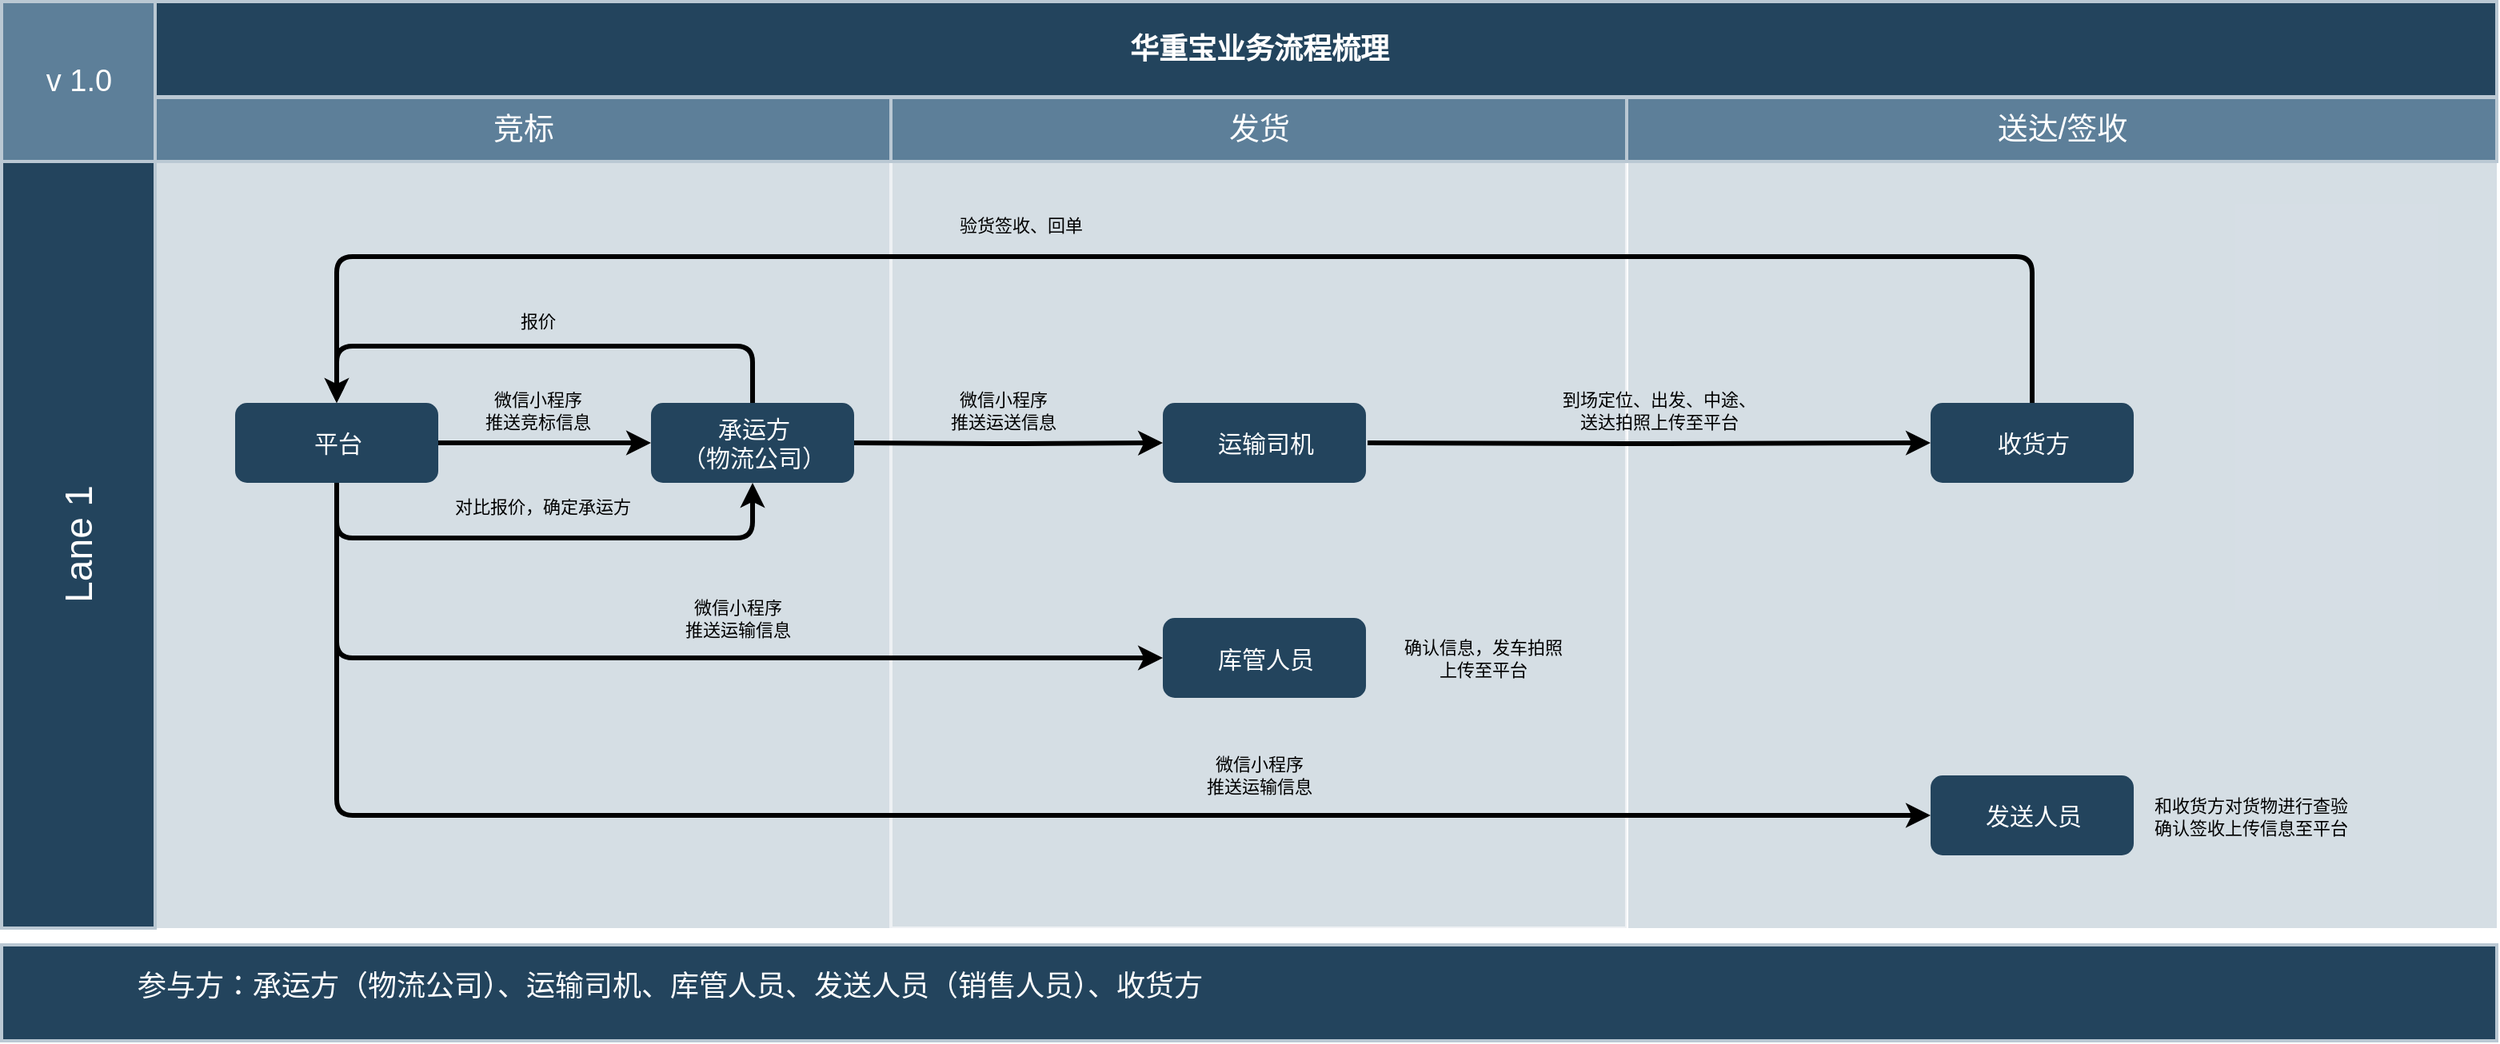 <mxfile version="14.4.2" type="github">
  <diagram id="6a731a19-8d31-9384-78a2-239565b7b9f0" name="Page-1">
    <mxGraphModel dx="1786" dy="332" grid="1" gridSize="10" guides="1" tooltips="1" connect="1" arrows="1" fold="1" page="1" pageScale="1" pageWidth="1169" pageHeight="827" background="#ffffff" math="0" shadow="0">
      <root>
        <mxCell id="0" />
        <mxCell id="1" parent="0" />
        <mxCell id="56" value="" style="strokeColor=#BAC8D3;fillColor=#23445D;fontSize=24;strokeWidth=2;fontFamily=Helvetica;html=1;fontColor=#FFFFFF;fontStyle=0;spacingBottom=8;spacingRight=0;spacingLeft=83;" parent="1" vertex="1">
          <mxGeometry x="86" y="880" width="1554" height="59.5" as="geometry" />
        </mxCell>
        <mxCell id="57" value="Lane 1" style="strokeColor=#BAC8D3;fillColor=#23445D;fontSize=24;strokeWidth=2;horizontal=0;fontFamily=Helvetica;html=1;fontColor=#FFFFFF;fontStyle=0" parent="1" vertex="1">
          <mxGeometry x="80" y="980" width="96" height="479.5" as="geometry" />
        </mxCell>
        <mxCell id="59" value="v 1.0" style="strokeColor=#BAC8D3;fillColor=#5d7f99;fontSize=19;strokeWidth=2;fontFamily=Helvetica;html=1;labelBackgroundColor=none;fontColor=#FFFFFF;" parent="1" vertex="1">
          <mxGeometry x="80" y="880" width="96" height="100" as="geometry" />
        </mxCell>
        <mxCell id="68" value="" style="fontSize=18;strokeWidth=2;fontFamily=Helvetica;html=1;opacity=60;fillColor=#BAC8D3;strokeColor=none;" parent="1" vertex="1">
          <mxGeometry x="176" y="980" width="460" height="479.5" as="geometry" />
        </mxCell>
        <mxCell id="75" value="" style="fillColor=#BAC8D3;fontSize=18;strokeWidth=2;fontFamily=Helvetica;html=1;opacity=60;strokeColor=#FFFFFF;" parent="1" vertex="1">
          <mxGeometry x="636" y="980" width="460" height="479.5" as="geometry" />
        </mxCell>
        <mxCell id="82" value="" style="fillColor=#BAC8D3;fontSize=18;strokeWidth=2;fontFamily=Helvetica;html=1;opacity=60;strokeColor=none;" parent="1" vertex="1">
          <mxGeometry x="1097" y="980" width="543" height="479.5" as="geometry" />
        </mxCell>
        <mxCell id="7qqxTw3-X2iS1NOS_GF2-146" style="edgeStyle=orthogonalEdgeStyle;rounded=1;orthogonalLoop=1;jettySize=auto;html=1;strokeWidth=3;labelBackgroundColor=none;" parent="1" source="90" target="7qqxTw3-X2iS1NOS_GF2-148" edge="1">
          <mxGeometry relative="1" as="geometry">
            <mxPoint x="487.004" y="1156" as="targetPoint" />
            <Array as="points" />
          </mxGeometry>
        </mxCell>
        <mxCell id="7qqxTw3-X2iS1NOS_GF2-147" value="微信小程序&lt;br&gt;推送竞标信息" style="edgeLabel;html=1;align=center;verticalAlign=middle;resizable=0;points=[];labelBackgroundColor=none;" parent="7qqxTw3-X2iS1NOS_GF2-146" vertex="1" connectable="0">
          <mxGeometry x="0.029" y="3" relative="1" as="geometry">
            <mxPoint x="-6.67" y="-17.5" as="offset" />
          </mxGeometry>
        </mxCell>
        <mxCell id="7qqxTw3-X2iS1NOS_GF2-157" value="报价" style="edgeLabel;html=1;align=center;verticalAlign=middle;resizable=0;points=[];labelBackgroundColor=none;" parent="7qqxTw3-X2iS1NOS_GF2-146" vertex="1" connectable="0">
          <mxGeometry x="0.029" y="3" relative="1" as="geometry">
            <mxPoint x="-6.67" y="-73.5" as="offset" />
          </mxGeometry>
        </mxCell>
        <mxCell id="KT8iSGotmhucU1nDhIRb-174" value="验货签收、回单" style="edgeLabel;html=1;align=center;verticalAlign=middle;resizable=0;points=[];labelBackgroundColor=none;" vertex="1" connectable="0" parent="7qqxTw3-X2iS1NOS_GF2-146">
          <mxGeometry x="0.029" y="3" relative="1" as="geometry">
            <mxPoint x="295" y="-133.5" as="offset" />
          </mxGeometry>
        </mxCell>
        <mxCell id="7qqxTw3-X2iS1NOS_GF2-155" style="edgeStyle=orthogonalEdgeStyle;rounded=1;orthogonalLoop=1;jettySize=auto;html=1;entryX=0.5;entryY=0;entryDx=0;entryDy=0;labelBackgroundColor=none;strokeWidth=3;exitX=0.5;exitY=0;exitDx=0;exitDy=0;" parent="1" source="7qqxTw3-X2iS1NOS_GF2-148" target="90" edge="1">
          <mxGeometry relative="1" as="geometry">
            <Array as="points">
              <mxPoint x="550" y="1095.5" />
              <mxPoint x="290" y="1095.5" />
            </Array>
          </mxGeometry>
        </mxCell>
        <mxCell id="90" value="&lt;font color=&quot;#ffffff&quot;&gt;&lt;span style=&quot;font-size: 15px&quot;&gt;平台&lt;/span&gt;&lt;/font&gt;" style="rounded=1;fillColor=#23445D;strokeColor=none;strokeWidth=2;fontFamily=Helvetica;html=1;gradientColor=none;" parent="1" vertex="1">
          <mxGeometry x="226.005" y="1131" width="127" height="50" as="geometry" />
        </mxCell>
        <mxCell id="7qqxTw3-X2iS1NOS_GF2-148" value="&lt;font color=&quot;#ffffff&quot;&gt;&lt;span style=&quot;font-size: 15px&quot;&gt;承运方&lt;br&gt;（物流公司）&lt;/span&gt;&lt;/font&gt;" style="rounded=1;fillColor=#23445D;strokeColor=none;strokeWidth=2;fontFamily=Helvetica;html=1;gradientColor=none;" parent="1" vertex="1">
          <mxGeometry x="486.005" y="1131" width="127" height="50" as="geometry" />
        </mxCell>
        <mxCell id="7qqxTw3-X2iS1NOS_GF2-149" style="edgeStyle=orthogonalEdgeStyle;rounded=1;orthogonalLoop=1;jettySize=auto;html=1;strokeWidth=3;labelBackgroundColor=none;exitX=0.5;exitY=1;exitDx=0;exitDy=0;entryX=0.5;entryY=1;entryDx=0;entryDy=0;" parent="1" source="90" target="7qqxTw3-X2iS1NOS_GF2-148" edge="1">
          <mxGeometry relative="1" as="geometry">
            <mxPoint x="486" y="1166.5" as="sourcePoint" />
            <mxPoint x="487.004" y="1156" as="targetPoint" />
            <Array as="points">
              <mxPoint x="290" y="1215.5" />
              <mxPoint x="550" y="1215.5" />
            </Array>
          </mxGeometry>
        </mxCell>
        <mxCell id="7qqxTw3-X2iS1NOS_GF2-150" value="对比报价，确定承运方" style="edgeLabel;html=1;align=center;verticalAlign=middle;resizable=0;points=[];labelBackgroundColor=none;" parent="7qqxTw3-X2iS1NOS_GF2-149" vertex="1" connectable="0">
          <mxGeometry x="0.029" y="3" relative="1" as="geometry">
            <mxPoint x="-6.67" y="-17" as="offset" />
          </mxGeometry>
        </mxCell>
        <mxCell id="KT8iSGotmhucU1nDhIRb-145" value="&lt;font color=&quot;#ffffff&quot;&gt;&lt;span style=&quot;font-size: 15px&quot;&gt;运输司机&lt;/span&gt;&lt;/font&gt;" style="rounded=1;fillColor=#23445D;strokeColor=none;strokeWidth=2;fontFamily=Helvetica;html=1;gradientColor=none;" vertex="1" parent="1">
          <mxGeometry x="806.005" y="1131" width="127" height="50" as="geometry" />
        </mxCell>
        <mxCell id="KT8iSGotmhucU1nDhIRb-146" style="edgeStyle=orthogonalEdgeStyle;rounded=1;orthogonalLoop=1;jettySize=auto;html=1;strokeWidth=3;labelBackgroundColor=none;" edge="1" target="KT8iSGotmhucU1nDhIRb-145" parent="1">
          <mxGeometry relative="1" as="geometry">
            <mxPoint x="747.004" y="1156" as="targetPoint" />
            <Array as="points" />
            <mxPoint x="613.005" y="1156" as="sourcePoint" />
          </mxGeometry>
        </mxCell>
        <mxCell id="KT8iSGotmhucU1nDhIRb-147" value="微信小程序&lt;br&gt;推送运送信息" style="edgeLabel;html=1;align=center;verticalAlign=middle;resizable=0;points=[];labelBackgroundColor=none;" vertex="1" connectable="0" parent="KT8iSGotmhucU1nDhIRb-146">
          <mxGeometry x="0.029" y="3" relative="1" as="geometry">
            <mxPoint x="-6.67" y="-17.5" as="offset" />
          </mxGeometry>
        </mxCell>
        <mxCell id="KT8iSGotmhucU1nDhIRb-149" style="edgeStyle=orthogonalEdgeStyle;rounded=1;orthogonalLoop=1;jettySize=auto;html=1;strokeWidth=3;labelBackgroundColor=none;" edge="1" target="KT8iSGotmhucU1nDhIRb-151" parent="1">
          <mxGeometry relative="1" as="geometry">
            <mxPoint x="1068.004" y="1156" as="targetPoint" />
            <Array as="points" />
            <mxPoint x="934.005" y="1156" as="sourcePoint" />
          </mxGeometry>
        </mxCell>
        <mxCell id="KT8iSGotmhucU1nDhIRb-150" value="到场定位、出发、中途、&lt;br&gt;送达拍照上传至平台" style="edgeLabel;html=1;align=center;verticalAlign=middle;resizable=0;points=[];labelBackgroundColor=none;" vertex="1" connectable="0" parent="KT8iSGotmhucU1nDhIRb-149">
          <mxGeometry x="0.029" y="3" relative="1" as="geometry">
            <mxPoint x="0.33" y="-17.5" as="offset" />
          </mxGeometry>
        </mxCell>
        <mxCell id="KT8iSGotmhucU1nDhIRb-162" value="确认信息，发车拍照&lt;br&gt;上传至平台" style="edgeLabel;html=1;align=center;verticalAlign=middle;resizable=0;points=[];labelBackgroundColor=none;" vertex="1" connectable="0" parent="KT8iSGotmhucU1nDhIRb-149">
          <mxGeometry x="0.029" y="3" relative="1" as="geometry">
            <mxPoint x="-109.18" y="137.5" as="offset" />
          </mxGeometry>
        </mxCell>
        <mxCell id="KT8iSGotmhucU1nDhIRb-180" value="和收货方对货物进行查验&lt;br&gt;确认签收上传信息至平台" style="edgeLabel;html=1;align=center;verticalAlign=middle;resizable=0;points=[];labelBackgroundColor=none;" vertex="1" connectable="0" parent="KT8iSGotmhucU1nDhIRb-149">
          <mxGeometry x="0.029" y="3" relative="1" as="geometry">
            <mxPoint x="370.82" y="236.5" as="offset" />
          </mxGeometry>
        </mxCell>
        <mxCell id="KT8iSGotmhucU1nDhIRb-172" style="edgeStyle=orthogonalEdgeStyle;rounded=1;orthogonalLoop=1;jettySize=auto;html=1;entryX=0.5;entryY=0;entryDx=0;entryDy=0;startArrow=none;startFill=0;startSize=6;endSize=0;strokeWidth=3;exitX=0.5;exitY=0;exitDx=0;exitDy=0;" edge="1" parent="1" source="KT8iSGotmhucU1nDhIRb-151" target="90">
          <mxGeometry relative="1" as="geometry">
            <Array as="points">
              <mxPoint x="1349" y="1039.5" />
              <mxPoint x="289" y="1039.5" />
            </Array>
          </mxGeometry>
        </mxCell>
        <mxCell id="KT8iSGotmhucU1nDhIRb-151" value="&lt;font color=&quot;#ffffff&quot;&gt;&lt;span style=&quot;font-size: 15px&quot;&gt;收货方&lt;/span&gt;&lt;/font&gt;" style="rounded=1;fillColor=#23445D;strokeColor=none;strokeWidth=2;fontFamily=Helvetica;html=1;gradientColor=none;" vertex="1" parent="1">
          <mxGeometry x="1286.005" y="1131" width="127" height="50" as="geometry" />
        </mxCell>
        <mxCell id="KT8iSGotmhucU1nDhIRb-153" value="&lt;font color=&quot;#ffffff&quot;&gt;&lt;span style=&quot;font-size: 15px&quot;&gt;库管人员&lt;/span&gt;&lt;/font&gt;" style="rounded=1;fillColor=#23445D;strokeColor=none;strokeWidth=2;fontFamily=Helvetica;html=1;gradientColor=none;" vertex="1" parent="1">
          <mxGeometry x="806.005" y="1265.5" width="127" height="50" as="geometry" />
        </mxCell>
        <mxCell id="KT8iSGotmhucU1nDhIRb-154" style="edgeStyle=orthogonalEdgeStyle;rounded=1;orthogonalLoop=1;jettySize=auto;html=1;strokeWidth=3;labelBackgroundColor=none;exitX=0.5;exitY=1;exitDx=0;exitDy=0;entryX=0;entryY=0.5;entryDx=0;entryDy=0;" edge="1" parent="1" source="90" target="KT8iSGotmhucU1nDhIRb-153">
          <mxGeometry relative="1" as="geometry">
            <mxPoint x="289.505" y="1181" as="sourcePoint" />
            <mxPoint x="549.505" y="1181" as="targetPoint" />
            <Array as="points">
              <mxPoint x="290" y="1290.5" />
            </Array>
          </mxGeometry>
        </mxCell>
        <mxCell id="KT8iSGotmhucU1nDhIRb-155" value="微信小程序&lt;br&gt;推送运输信息" style="edgeLabel;html=1;align=center;verticalAlign=middle;resizable=0;points=[];labelBackgroundColor=none;" vertex="1" connectable="0" parent="KT8iSGotmhucU1nDhIRb-154">
          <mxGeometry x="0.029" y="3" relative="1" as="geometry">
            <mxPoint x="38.23" y="-22.03" as="offset" />
          </mxGeometry>
        </mxCell>
        <mxCell id="KT8iSGotmhucU1nDhIRb-175" value="&lt;font color=&quot;#ffffff&quot;&gt;&lt;span style=&quot;font-size: 15px&quot;&gt;发送人员&lt;/span&gt;&lt;/font&gt;" style="rounded=1;fillColor=#23445D;strokeColor=none;strokeWidth=2;fontFamily=Helvetica;html=1;gradientColor=none;" vertex="1" parent="1">
          <mxGeometry x="1286.005" y="1364" width="127" height="50" as="geometry" />
        </mxCell>
        <mxCell id="KT8iSGotmhucU1nDhIRb-176" style="edgeStyle=orthogonalEdgeStyle;rounded=1;orthogonalLoop=1;jettySize=auto;html=1;strokeWidth=3;labelBackgroundColor=none;exitX=0.5;exitY=1;exitDx=0;exitDy=0;entryX=0;entryY=0.5;entryDx=0;entryDy=0;" edge="1" target="KT8iSGotmhucU1nDhIRb-175" parent="1" source="90">
          <mxGeometry relative="1" as="geometry">
            <mxPoint x="289.505" y="1279.5" as="sourcePoint" />
            <mxPoint x="549.505" y="1279.5" as="targetPoint" />
            <Array as="points">
              <mxPoint x="290" y="1389.5" />
            </Array>
          </mxGeometry>
        </mxCell>
        <mxCell id="KT8iSGotmhucU1nDhIRb-177" value="微信小程序&lt;br&gt;推送运输信息" style="edgeLabel;html=1;align=center;verticalAlign=middle;resizable=0;points=[];labelBackgroundColor=none;" vertex="1" connectable="0" parent="KT8iSGotmhucU1nDhIRb-176">
          <mxGeometry x="0.029" y="3" relative="1" as="geometry">
            <mxPoint x="164.5" y="-22.03" as="offset" />
          </mxGeometry>
        </mxCell>
        <mxCell id="141" value="竞标" style="strokeColor=#BAC8D3;fillColor=#5d7f99;fontSize=19;strokeWidth=2;fontFamily=Helvetica;html=1;labelBackgroundColor=none;fontColor=#FFFFFF;" parent="1" vertex="1">
          <mxGeometry x="176" y="940" width="460" height="40" as="geometry" />
        </mxCell>
        <mxCell id="142" value="发货" style="strokeColor=#BAC8D3;fillColor=#5d7f99;fontSize=19;strokeWidth=2;fontFamily=Helvetica;html=1;labelBackgroundColor=none;fontColor=#FFFFFF;" parent="1" vertex="1">
          <mxGeometry x="636" y="940" width="460" height="40" as="geometry" />
        </mxCell>
        <mxCell id="143" value="送达/签收" style="strokeColor=#BAC8D3;fillColor=#5d7f99;fontSize=19;strokeWidth=2;fontFamily=Helvetica;html=1;labelBackgroundColor=none;fontColor=#FFFFFF;" parent="1" vertex="1">
          <mxGeometry x="1096" y="940" width="544" height="40" as="geometry" />
        </mxCell>
        <mxCell id="KT8iSGotmhucU1nDhIRb-181" value="&lt;b style=&quot;color: rgb(255, 255, 255); font-size: 18px; text-align: left;&quot;&gt;华重宝业务流程梳理&lt;/b&gt;" style="text;html=1;resizable=0;autosize=1;align=center;verticalAlign=middle;points=[];fillColor=none;strokeColor=none;rounded=0;fontSize=18;" vertex="1" parent="1">
          <mxGeometry x="776" y="895" width="180" height="30" as="geometry" />
        </mxCell>
        <mxCell id="KT8iSGotmhucU1nDhIRb-183" value="参与方：承运方（物流公司）、运输司机、库管人员、发送人员（销售人员）、收货方" style="strokeColor=#BAC8D3;fillColor=#23445D;fontSize=18;strokeWidth=2;fontFamily=Helvetica;html=1;fontColor=#FFFFFF;fontStyle=0;spacingBottom=8;spacingRight=0;spacingLeft=83;align=left;verticalAlign=middle;" vertex="1" parent="1">
          <mxGeometry x="80" y="1470" width="1560" height="60" as="geometry" />
        </mxCell>
      </root>
    </mxGraphModel>
  </diagram>
</mxfile>
